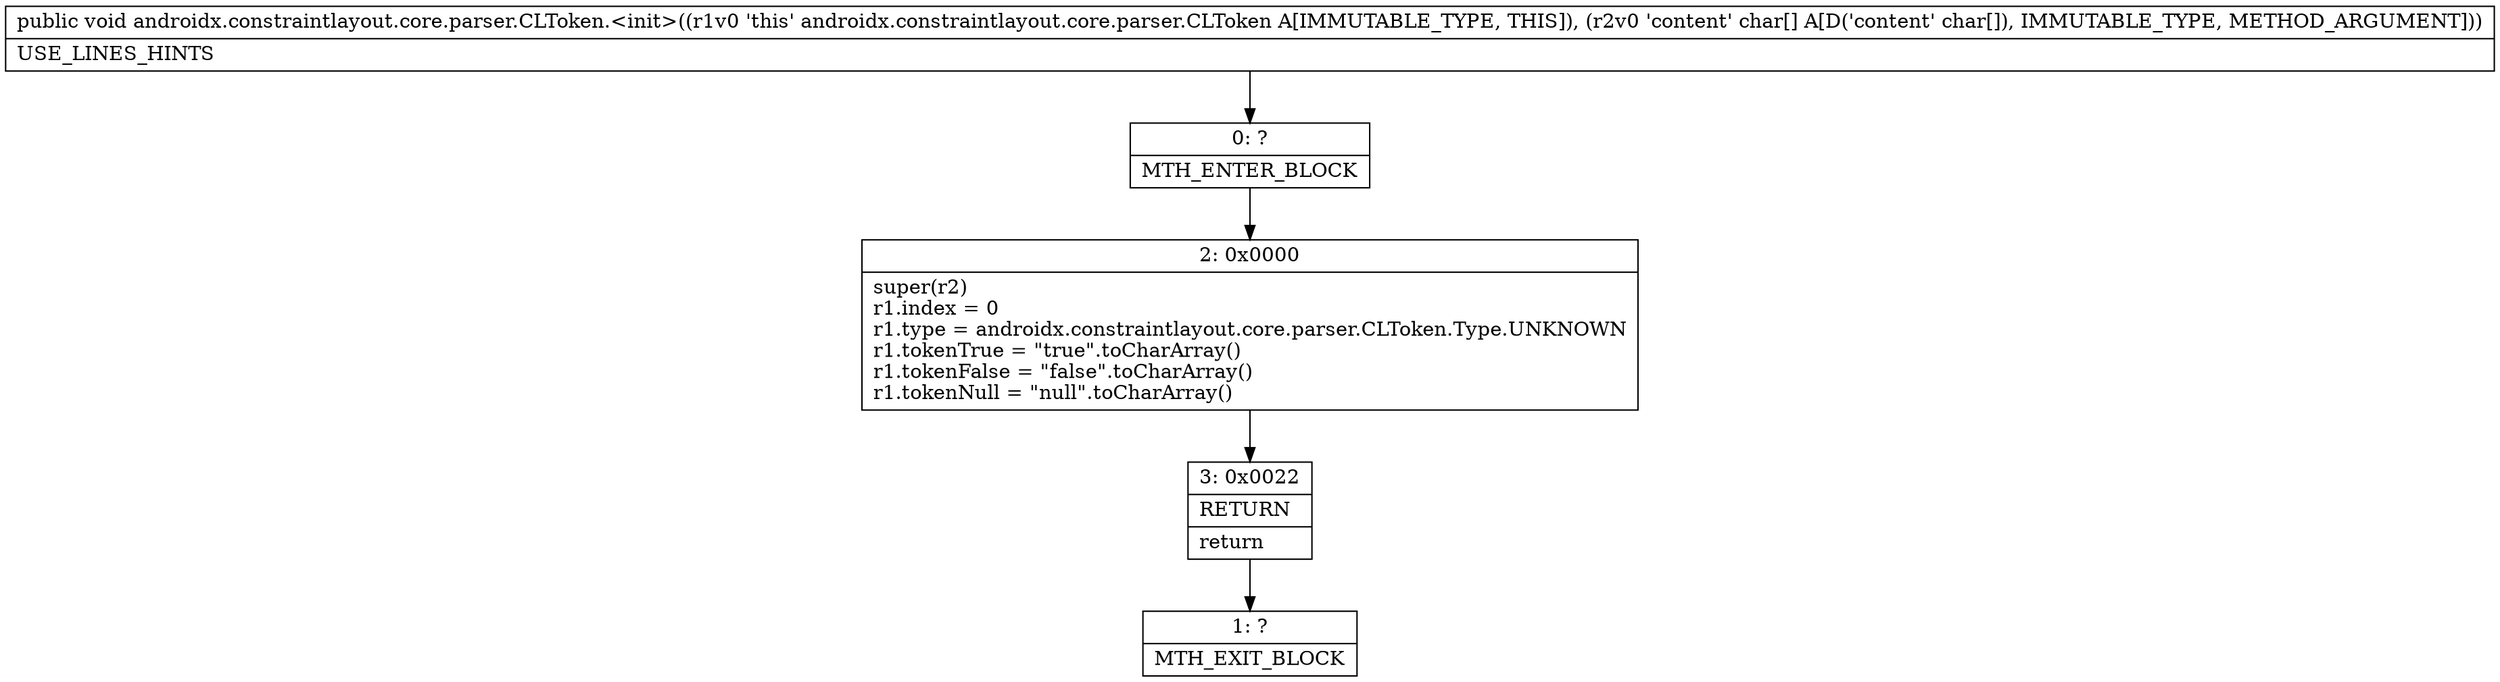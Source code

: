digraph "CFG forandroidx.constraintlayout.core.parser.CLToken.\<init\>([C)V" {
Node_0 [shape=record,label="{0\:\ ?|MTH_ENTER_BLOCK\l}"];
Node_2 [shape=record,label="{2\:\ 0x0000|super(r2)\lr1.index = 0\lr1.type = androidx.constraintlayout.core.parser.CLToken.Type.UNKNOWN\lr1.tokenTrue = \"true\".toCharArray()\lr1.tokenFalse = \"false\".toCharArray()\lr1.tokenNull = \"null\".toCharArray()\l}"];
Node_3 [shape=record,label="{3\:\ 0x0022|RETURN\l|return\l}"];
Node_1 [shape=record,label="{1\:\ ?|MTH_EXIT_BLOCK\l}"];
MethodNode[shape=record,label="{public void androidx.constraintlayout.core.parser.CLToken.\<init\>((r1v0 'this' androidx.constraintlayout.core.parser.CLToken A[IMMUTABLE_TYPE, THIS]), (r2v0 'content' char[] A[D('content' char[]), IMMUTABLE_TYPE, METHOD_ARGUMENT]))  | USE_LINES_HINTS\l}"];
MethodNode -> Node_0;Node_0 -> Node_2;
Node_2 -> Node_3;
Node_3 -> Node_1;
}

